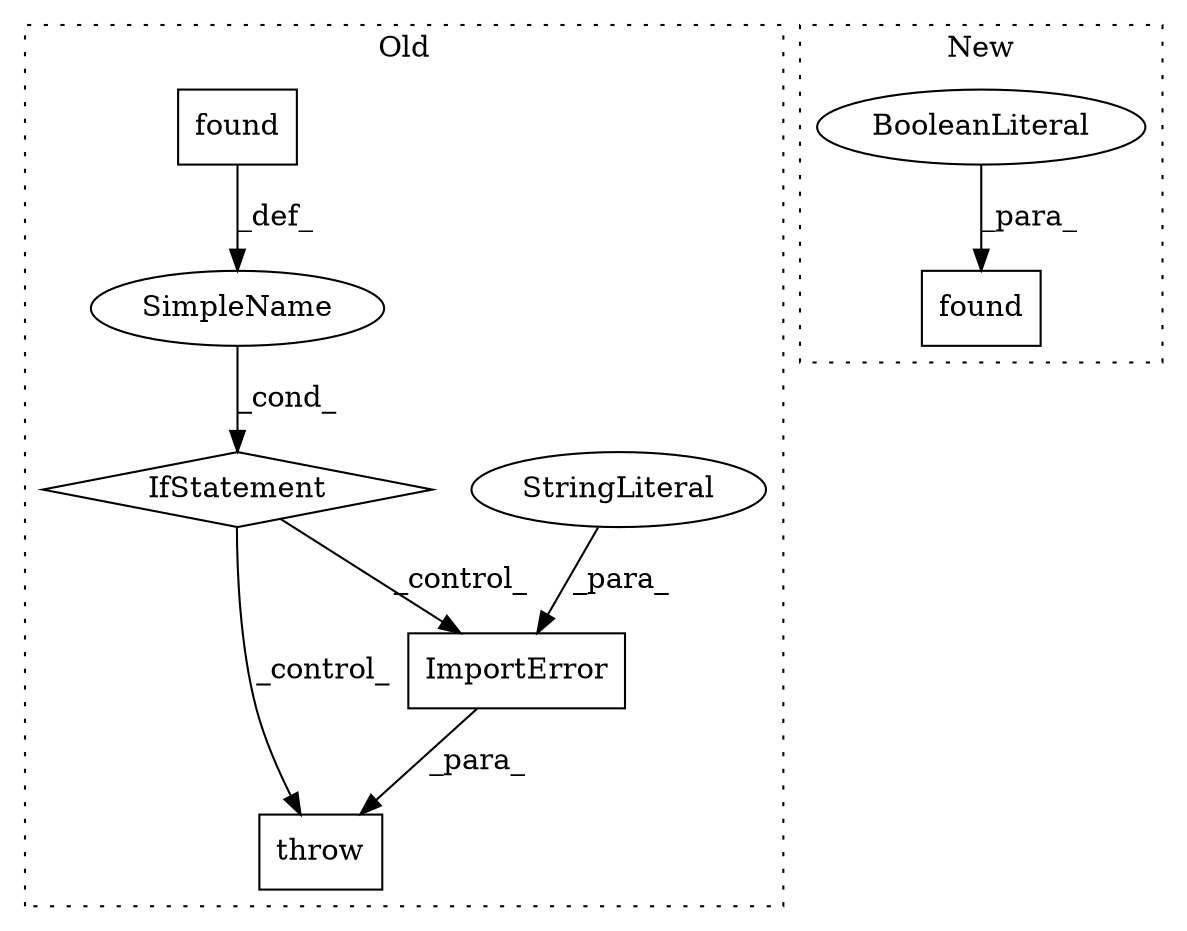 digraph G {
subgraph cluster0 {
1 [label="IfStatement" a="25" s="1210,1227" l="4,2" shape="diamond"];
4 [label="SimpleName" a="42" s="" l="" shape="ellipse"];
5 [label="throw" a="53" s="1237" l="6" shape="box"];
6 [label="ImportError" a="32" s="1243,1296" l="12,1" shape="box"];
7 [label="StringLiteral" a="45" s="1255" l="41" shape="ellipse"];
8 [label="found" a="32" s="1220" l="7" shape="box"];
label = "Old";
style="dotted";
}
subgraph cluster1 {
2 [label="found" a="32" s="1399,1409" l="6,1" shape="box"];
3 [label="BooleanLiteral" a="9" s="1405" l="4" shape="ellipse"];
label = "New";
style="dotted";
}
1 -> 6 [label="_control_"];
1 -> 5 [label="_control_"];
3 -> 2 [label="_para_"];
4 -> 1 [label="_cond_"];
6 -> 5 [label="_para_"];
7 -> 6 [label="_para_"];
8 -> 4 [label="_def_"];
}